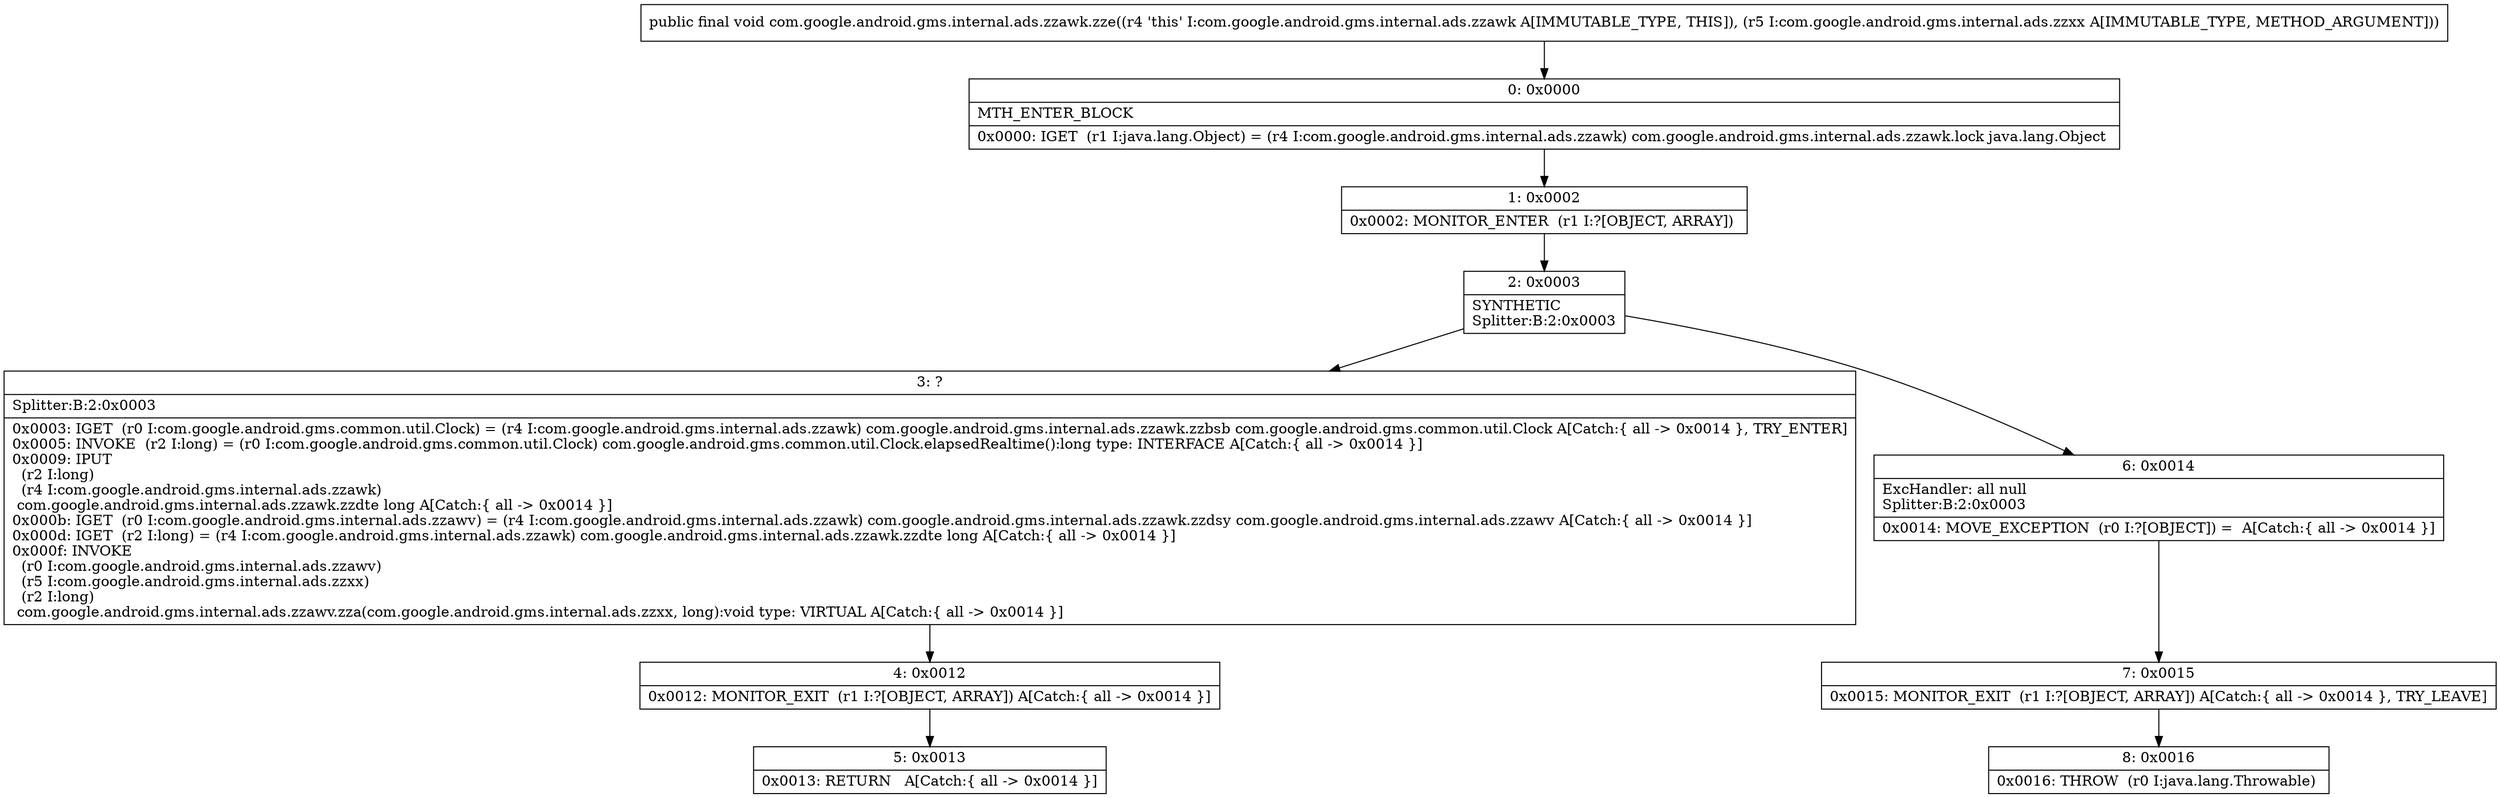 digraph "CFG forcom.google.android.gms.internal.ads.zzawk.zze(Lcom\/google\/android\/gms\/internal\/ads\/zzxx;)V" {
Node_0 [shape=record,label="{0\:\ 0x0000|MTH_ENTER_BLOCK\l|0x0000: IGET  (r1 I:java.lang.Object) = (r4 I:com.google.android.gms.internal.ads.zzawk) com.google.android.gms.internal.ads.zzawk.lock java.lang.Object \l}"];
Node_1 [shape=record,label="{1\:\ 0x0002|0x0002: MONITOR_ENTER  (r1 I:?[OBJECT, ARRAY]) \l}"];
Node_2 [shape=record,label="{2\:\ 0x0003|SYNTHETIC\lSplitter:B:2:0x0003\l}"];
Node_3 [shape=record,label="{3\:\ ?|Splitter:B:2:0x0003\l|0x0003: IGET  (r0 I:com.google.android.gms.common.util.Clock) = (r4 I:com.google.android.gms.internal.ads.zzawk) com.google.android.gms.internal.ads.zzawk.zzbsb com.google.android.gms.common.util.Clock A[Catch:\{ all \-\> 0x0014 \}, TRY_ENTER]\l0x0005: INVOKE  (r2 I:long) = (r0 I:com.google.android.gms.common.util.Clock) com.google.android.gms.common.util.Clock.elapsedRealtime():long type: INTERFACE A[Catch:\{ all \-\> 0x0014 \}]\l0x0009: IPUT  \l  (r2 I:long)\l  (r4 I:com.google.android.gms.internal.ads.zzawk)\l com.google.android.gms.internal.ads.zzawk.zzdte long A[Catch:\{ all \-\> 0x0014 \}]\l0x000b: IGET  (r0 I:com.google.android.gms.internal.ads.zzawv) = (r4 I:com.google.android.gms.internal.ads.zzawk) com.google.android.gms.internal.ads.zzawk.zzdsy com.google.android.gms.internal.ads.zzawv A[Catch:\{ all \-\> 0x0014 \}]\l0x000d: IGET  (r2 I:long) = (r4 I:com.google.android.gms.internal.ads.zzawk) com.google.android.gms.internal.ads.zzawk.zzdte long A[Catch:\{ all \-\> 0x0014 \}]\l0x000f: INVOKE  \l  (r0 I:com.google.android.gms.internal.ads.zzawv)\l  (r5 I:com.google.android.gms.internal.ads.zzxx)\l  (r2 I:long)\l com.google.android.gms.internal.ads.zzawv.zza(com.google.android.gms.internal.ads.zzxx, long):void type: VIRTUAL A[Catch:\{ all \-\> 0x0014 \}]\l}"];
Node_4 [shape=record,label="{4\:\ 0x0012|0x0012: MONITOR_EXIT  (r1 I:?[OBJECT, ARRAY]) A[Catch:\{ all \-\> 0x0014 \}]\l}"];
Node_5 [shape=record,label="{5\:\ 0x0013|0x0013: RETURN   A[Catch:\{ all \-\> 0x0014 \}]\l}"];
Node_6 [shape=record,label="{6\:\ 0x0014|ExcHandler: all null\lSplitter:B:2:0x0003\l|0x0014: MOVE_EXCEPTION  (r0 I:?[OBJECT]) =  A[Catch:\{ all \-\> 0x0014 \}]\l}"];
Node_7 [shape=record,label="{7\:\ 0x0015|0x0015: MONITOR_EXIT  (r1 I:?[OBJECT, ARRAY]) A[Catch:\{ all \-\> 0x0014 \}, TRY_LEAVE]\l}"];
Node_8 [shape=record,label="{8\:\ 0x0016|0x0016: THROW  (r0 I:java.lang.Throwable) \l}"];
MethodNode[shape=record,label="{public final void com.google.android.gms.internal.ads.zzawk.zze((r4 'this' I:com.google.android.gms.internal.ads.zzawk A[IMMUTABLE_TYPE, THIS]), (r5 I:com.google.android.gms.internal.ads.zzxx A[IMMUTABLE_TYPE, METHOD_ARGUMENT])) }"];
MethodNode -> Node_0;
Node_0 -> Node_1;
Node_1 -> Node_2;
Node_2 -> Node_3;
Node_2 -> Node_6;
Node_3 -> Node_4;
Node_4 -> Node_5;
Node_6 -> Node_7;
Node_7 -> Node_8;
}

